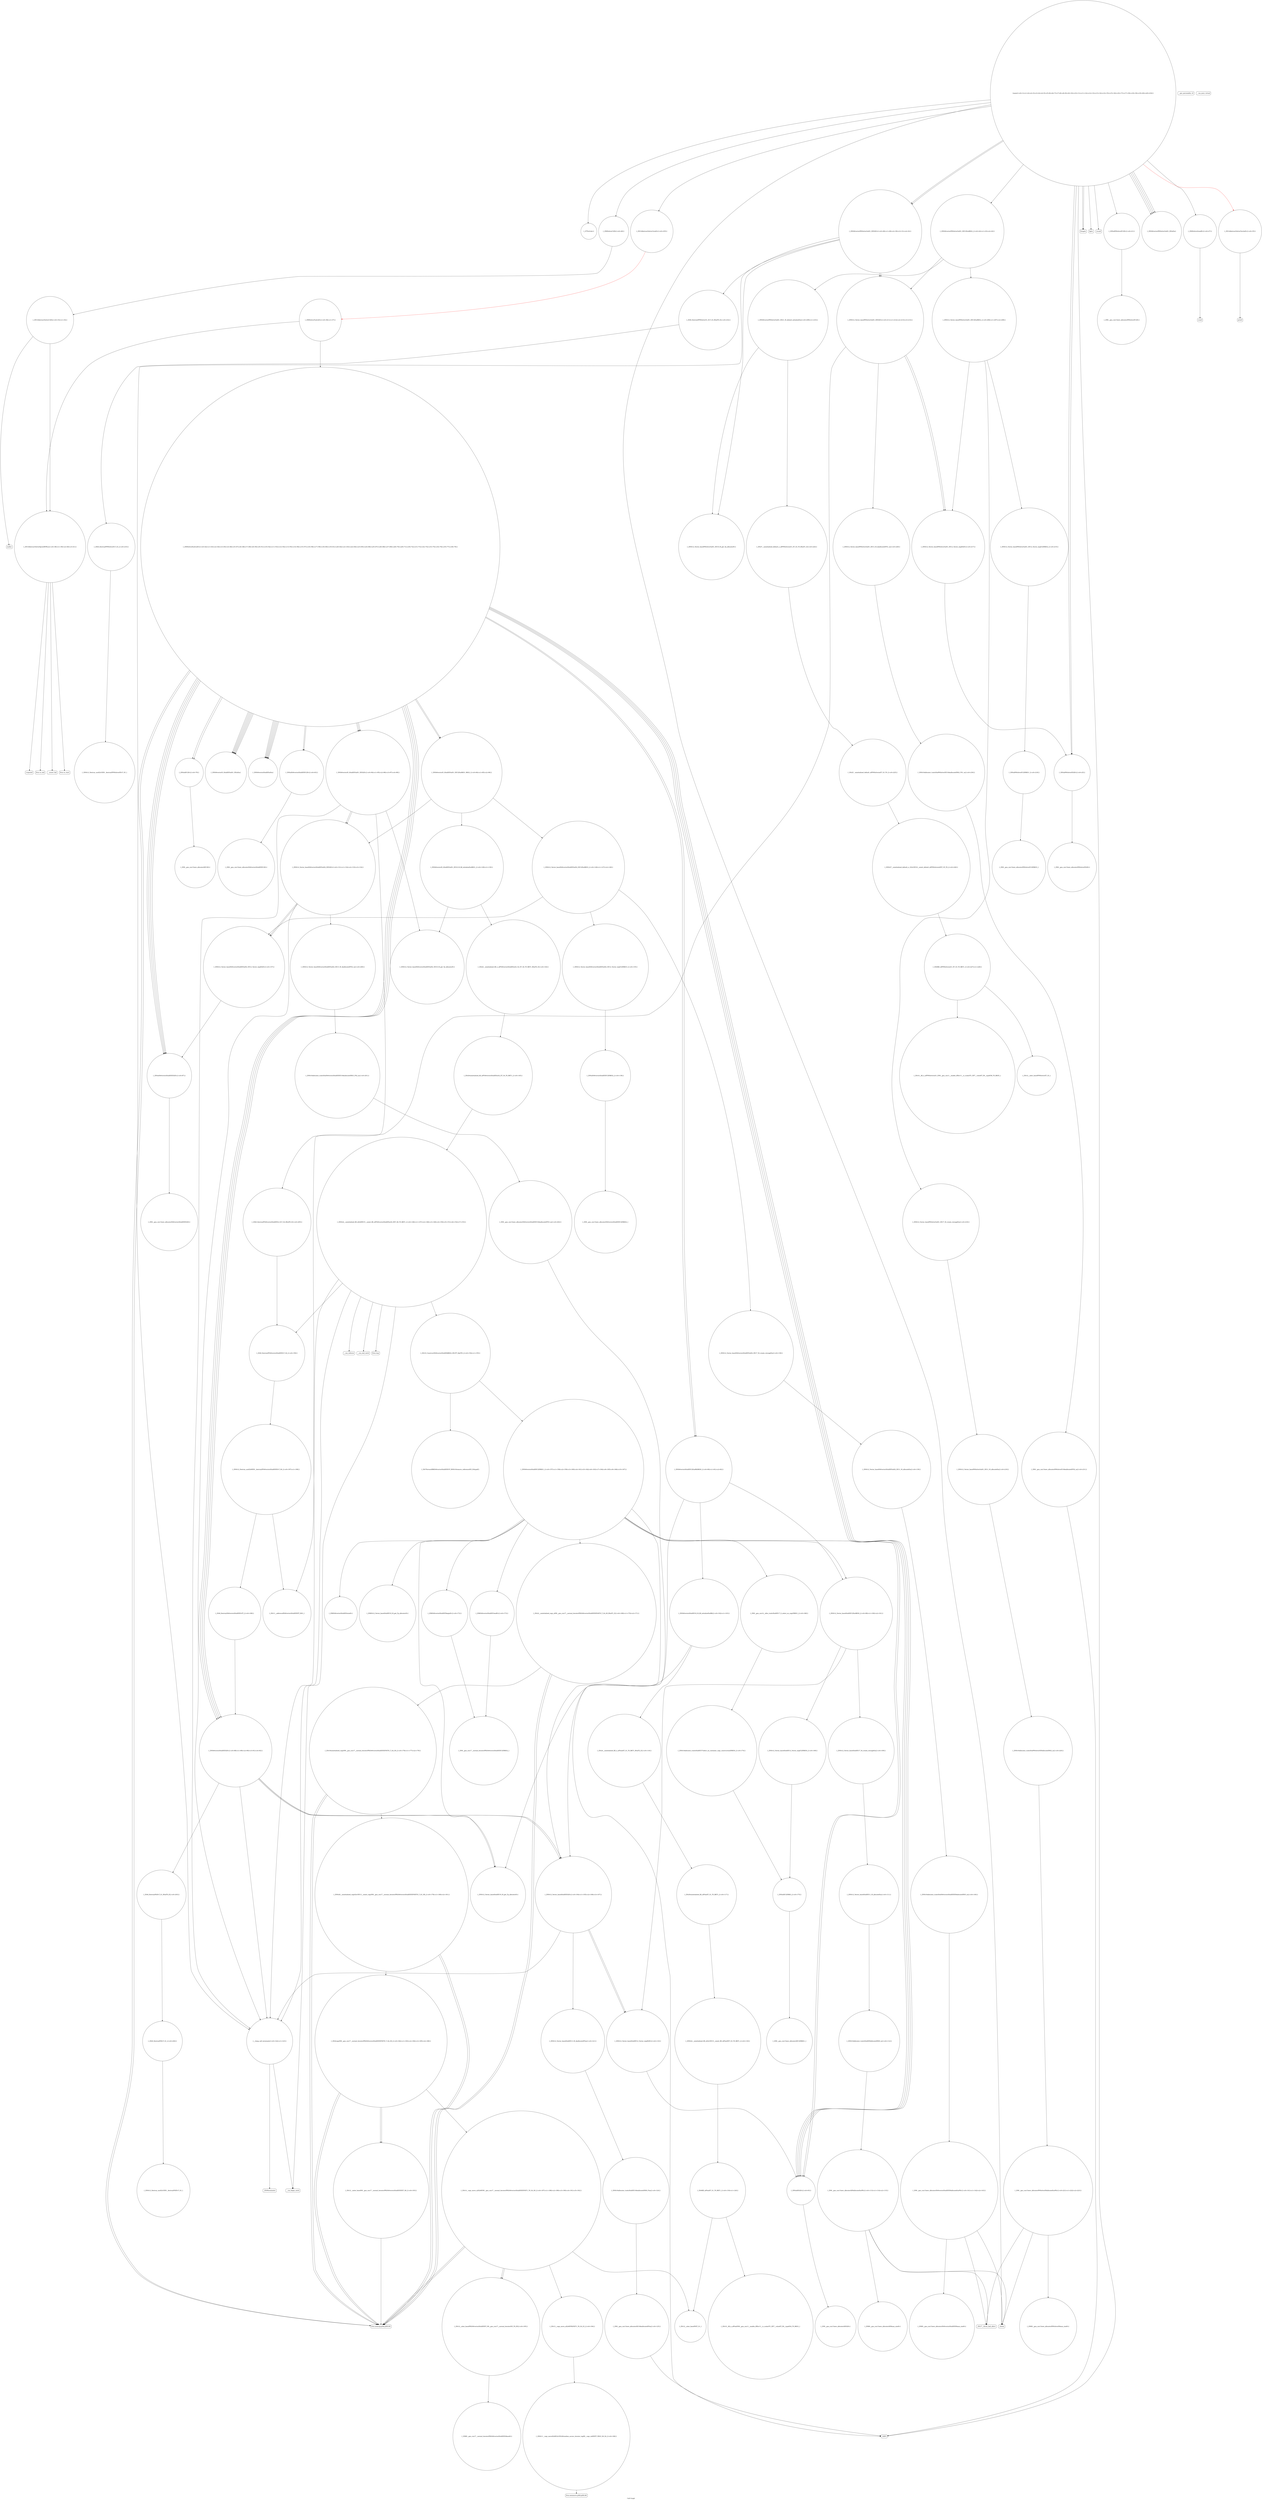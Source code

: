 digraph "Call Graph" {
	label="Call Graph";

	Node0x55dbd2512380 [shape=record,shape=circle,label="{_Z7PreCalcv}"];
	Node0x55dbd281e000 [shape=record,shape=circle,label="{_ZSt7forwardIRKSt6vectorIiSaIiEEEOT_RNSt16remove_referenceIS5_E4typeE}"];
	Node0x55dbd281a660 [shape=record,shape=Mrecord,label="{__gxx_personality_v0}"];
	Node0x55dbd281bb60 [shape=record,shape=circle,label="{_ZNKSt6vectorIiSaIiEE3endEv|{<s0>173}}"];
	Node0x55dbd281bb60:s0 -> Node0x55dbd281c1e0[color=black];
	Node0x55dbd281a9e0 [shape=record,shape=circle,label="{_ZN14AbstractSolver3runEv|{<s0>235}}"];
	Node0x55dbd281a9e0:s0 -> Node0x55dbd281abe0[color=red];
	Node0x55dbd281bee0 [shape=record,shape=circle,label="{_ZSt12__miter_baseIN9__gnu_cxx17__normal_iteratorIPKiSt6vectorIiSaIiEEEEET_S8_|{<s0>193}}"];
	Node0x55dbd281bee0:s0 -> Node0x55dbd281b0e0[color=black];
	Node0x55dbd281ad60 [shape=record,shape=Mrecord,label="{__cxa_pure_virtual}"];
	Node0x55dbd281c260 [shape=record,shape=circle,label="{_ZNSt12_Destroy_auxILb0EE9__destroyIPSt6vectorIiSaIiEEEEvT_S6_|{<s0>197|<s1>198}}"];
	Node0x55dbd281c260:s0 -> Node0x55dbd281dd80[color=black];
	Node0x55dbd281c260:s1 -> Node0x55dbd281c2e0[color=black];
	Node0x55dbd281b0e0 [shape=record,shape=Mrecord,label="{llvm.memcpy.p0i8.p0i8.i64}"];
	Node0x55dbd281c5e0 [shape=record,shape=circle,label="{_ZNSt12_Destroy_auxILb1EE9__destroyIPiEEvT_S3_}"];
	Node0x55dbd281b460 [shape=record,shape=circle,label="{_ZNSaIiED2Ev|{<s0>93}}"];
	Node0x55dbd281b460:s0 -> Node0x55dbd281cd00[color=black];
	Node0x55dbd281c960 [shape=record,shape=circle,label="{_ZNSt12_Vector_baseIP6SolverSaIS1_EED2Ev|{<s0>211|<s1>212|<s2>213|<s3>214}}"];
	Node0x55dbd281c960:s0 -> Node0x55dbd2820a20[color=black];
	Node0x55dbd281c960:s1 -> Node0x55dbd2820320[color=black];
	Node0x55dbd281c960:s2 -> Node0x55dbd2820320[color=black];
	Node0x55dbd281c960:s3 -> Node0x55dbd281d180[color=black];
	Node0x55dbd281b7e0 [shape=record,shape=circle,label="{_ZNSt12_Vector_baseIiSaIiEED2Ev|{<s0>104|<s1>105|<s2>106|<s3>107}}"];
	Node0x55dbd281b7e0:s0 -> Node0x55dbd281d100[color=black];
	Node0x55dbd281b7e0:s1 -> Node0x55dbd281b960[color=black];
	Node0x55dbd281b7e0:s2 -> Node0x55dbd281b960[color=black];
	Node0x55dbd281b7e0:s3 -> Node0x55dbd281d180[color=black];
	Node0x55dbd2820520 [shape=record,shape=circle,label="{_ZNSt16allocator_traitsISaIP6SolverEE8allocateERS2_m|{<s0>220}}"];
	Node0x55dbd2820520:s0 -> Node0x55dbd28205a0[color=black];
	Node0x55dbd281cb80 [shape=record,shape=circle,label="{_ZN9__gnu_cxx13new_allocatorIiE8allocateEmPKv|{<s0>113|<s1>114|<s2>115}}"];
	Node0x55dbd281cb80:s0 -> Node0x55dbd281cc00[color=black];
	Node0x55dbd281cb80:s1 -> Node0x55dbd281cc80[color=black];
	Node0x55dbd281cb80:s2 -> Node0x55dbd281a760[color=black];
	Node0x55dbd28208a0 [shape=record,shape=circle,label="{_ZSt6fill_nIPP6SolvermS1_ET_S3_T0_RKT1_|{<s0>227|<s1>228}}"];
	Node0x55dbd28208a0:s0 -> Node0x55dbd28209a0[color=black];
	Node0x55dbd28208a0:s1 -> Node0x55dbd2820920[color=black];
	Node0x55dbd281cf00 [shape=record,shape=circle,label="{_ZNSt22__uninitialized_fill_nILb1EE15__uninit_fill_nIPimiEET_S3_T0_RKT1_|{<s0>118}}"];
	Node0x55dbd281cf00:s0 -> Node0x55dbd281cf80[color=black];
	Node0x55dbd2820c20 [shape=record,shape=circle,label="{_ZSt8_DestroyIPP6SolverEvT_S3_|{<s0>233}}"];
	Node0x55dbd2820c20:s0 -> Node0x55dbd2820ca0[color=black];
	Node0x55dbd281d280 [shape=record,shape=Mrecord,label="{_ZSt9terminatev}"];
	Node0x55dbd281d600 [shape=record,shape=circle,label="{_ZNSt12_Vector_baseISt6vectorIiSaIiEESaIS2_EE12_Vector_implC2ERKS3_|{<s0>135}}"];
	Node0x55dbd281d600:s0 -> Node0x55dbd281d780[color=black];
	Node0x55dbd281d980 [shape=record,shape=circle,label="{_ZN9__gnu_cxx13new_allocatorISt6vectorIiSaIiEEE8allocateEmPKv|{<s0>141|<s1>142|<s2>143}}"];
	Node0x55dbd281d980:s0 -> Node0x55dbd281da00[color=black];
	Node0x55dbd281d980:s1 -> Node0x55dbd281cc80[color=black];
	Node0x55dbd281d980:s2 -> Node0x55dbd281a760[color=black];
	Node0x55dbd281dd00 [shape=record,shape=circle,label="{_ZSt10_ConstructISt6vectorIiSaIiEEJRKS2_EEvPT_DpOT0_|{<s0>154|<s1>155}}"];
	Node0x55dbd281dd00:s0 -> Node0x55dbd281e000[color=black];
	Node0x55dbd281dd00:s1 -> Node0x55dbd281e080[color=black];
	Node0x55dbd2512400 [shape=record,shape=circle,label="{main|{<s0>1|<s1>2|<s2>3|<s3>4|<s4>5|<s5>6|<s6>7|<s7>8|<s8>9|<s9>10|<s10>11|<s11>12|<s12>13|<s13>14|<s14>15|<s15>16|<s16>17|<s17>18|<s18>19|<s19>20|<s20>234}}"];
	Node0x55dbd2512400:s0 -> Node0x55dbd281a3e0[color=black];
	Node0x55dbd2512400:s1 -> Node0x55dbd281a3e0[color=black];
	Node0x55dbd2512400:s2 -> Node0x55dbd2512380[color=black];
	Node0x55dbd2512400:s3 -> Node0x55dbd281a460[color=black];
	Node0x55dbd2512400:s4 -> Node0x55dbd281a4e0[color=black];
	Node0x55dbd2512400:s5 -> Node0x55dbd281a560[color=black];
	Node0x55dbd2512400:s6 -> Node0x55dbd281a5e0[color=black];
	Node0x55dbd2512400:s7 -> Node0x55dbd281a6e0[color=black];
	Node0x55dbd2512400:s8 -> Node0x55dbd281a760[color=black];
	Node0x55dbd2512400:s9 -> Node0x55dbd281a7e0[color=black];
	Node0x55dbd2512400:s10 -> Node0x55dbd281a8e0[color=black];
	Node0x55dbd2512400:s11 -> Node0x55dbd281a8e0[color=black];
	Node0x55dbd2512400:s12 -> Node0x55dbd281a960[color=black];
	Node0x55dbd2512400:s13 -> Node0x55dbd281a6e0[color=black];
	Node0x55dbd2512400:s14 -> Node0x55dbd281a860[color=black];
	Node0x55dbd2512400:s15 -> Node0x55dbd281a8e0[color=black];
	Node0x55dbd2512400:s16 -> Node0x55dbd281a9e0[color=black];
	Node0x55dbd2512400:s17 -> Node0x55dbd281a8e0[color=black];
	Node0x55dbd2512400:s18 -> Node0x55dbd281aa60[color=black];
	Node0x55dbd2512400:s19 -> Node0x55dbd281aa60[color=black];
	Node0x55dbd2512400:s20 -> Node0x55dbd281ab60[color=red];
	Node0x55dbd281e080 [shape=record,shape=circle,label="{_ZNSt6vectorIiSaIiEEC2ERKS1_|{<s0>157|<s1>158|<s2>159|<s3>160|<s4>161|<s5>162|<s6>163|<s7>164|<s8>165|<s9>166|<s10>167}}"];
	Node0x55dbd281e080:s0 -> Node0x55dbd281e100[color=black];
	Node0x55dbd281e080:s1 -> Node0x55dbd281e200[color=black];
	Node0x55dbd281e080:s2 -> Node0x55dbd281e180[color=black];
	Node0x55dbd281e080:s3 -> Node0x55dbd281b6e0[color=black];
	Node0x55dbd281e080:s4 -> Node0x55dbd281b460[color=black];
	Node0x55dbd281e080:s5 -> Node0x55dbd281bae0[color=black];
	Node0x55dbd281e080:s6 -> Node0x55dbd281bb60[color=black];
	Node0x55dbd281e080:s7 -> Node0x55dbd281ce00[color=black];
	Node0x55dbd281e080:s8 -> Node0x55dbd281e280[color=black];
	Node0x55dbd281e080:s9 -> Node0x55dbd281b460[color=black];
	Node0x55dbd281e080:s10 -> Node0x55dbd281b7e0[color=black];
	Node0x55dbd281a6e0 [shape=record,shape=circle,label="{_ZNSaIP6SolverED2Ev|{<s0>25}}"];
	Node0x55dbd281a6e0:s0 -> Node0x55dbd281c7e0[color=black];
	Node0x55dbd281bbe0 [shape=record,shape=circle,label="{_ZNSt16allocator_traitsISaIiEE37select_on_container_copy_constructionERKS0_|{<s0>174}}"];
	Node0x55dbd281bbe0:s0 -> Node0x55dbd281bc60[color=black];
	Node0x55dbd281aa60 [shape=record,shape=circle,label="{_ZNSt6vectorIP6SolverSaIS1_EED2Ev|{<s0>28|<s1>29|<s2>30|<s3>31|<s4>32}}"];
	Node0x55dbd281aa60:s0 -> Node0x55dbd2820720[color=black];
	Node0x55dbd281aa60:s1 -> Node0x55dbd2820ba0[color=black];
	Node0x55dbd281aa60:s2 -> Node0x55dbd281c960[color=black];
	Node0x55dbd281aa60:s3 -> Node0x55dbd281c960[color=black];
	Node0x55dbd281aa60:s4 -> Node0x55dbd281d180[color=black];
	Node0x55dbd281bf60 [shape=record,shape=circle,label="{_ZSt13__copy_move_aILb0EPKiPiET1_T0_S4_S3_|{<s0>194}}"];
	Node0x55dbd281bf60:s0 -> Node0x55dbd281c060[color=black];
	Node0x55dbd281ade0 [shape=record,shape=Mrecord,label="{llvm.va_start}"];
	Node0x55dbd281c2e0 [shape=record,shape=circle,label="{_ZSt8_DestroyISt6vectorIiSaIiEEEvPT_|{<s0>199}}"];
	Node0x55dbd281c2e0:s0 -> Node0x55dbd281b3e0[color=black];
	Node0x55dbd281b160 [shape=record,shape=circle,label="{_ZNSaIiEC2Ev|{<s0>79}}"];
	Node0x55dbd281b160:s0 -> Node0x55dbd281b660[color=black];
	Node0x55dbd281c660 [shape=record,shape=circle,label="{_ZSt8_DestroyIPSt6vectorIiSaIiEES2_EvT_S4_RSaIT0_E|{<s0>205}}"];
	Node0x55dbd281c660:s0 -> Node0x55dbd281de00[color=black];
	Node0x55dbd281b4e0 [shape=record,shape=circle,label="{_ZNSt6vectorIS_IiSaIiEESaIS1_EEixEm}"];
	Node0x55dbd281c9e0 [shape=record,shape=circle,label="{_ZNSt12_Vector_baseIP6SolverSaIS1_EE12_Vector_implC2ERKS2_|{<s0>215}}"];
	Node0x55dbd281c9e0:s0 -> Node0x55dbd28203a0[color=black];
	Node0x55dbd281b860 [shape=record,shape=circle,label="{_ZNSt12_Vector_baseIiSaIiEE12_Vector_implC2ERKS0_|{<s0>108}}"];
	Node0x55dbd281b860:s0 -> Node0x55dbd281bc60[color=black];
	Node0x55dbd28205a0 [shape=record,shape=circle,label="{_ZN9__gnu_cxx13new_allocatorIP6SolverE8allocateEmPKv|{<s0>221|<s1>222|<s2>223}}"];
	Node0x55dbd28205a0:s0 -> Node0x55dbd2820620[color=black];
	Node0x55dbd28205a0:s1 -> Node0x55dbd281cc80[color=black];
	Node0x55dbd28205a0:s2 -> Node0x55dbd281a760[color=black];
	Node0x55dbd281cc00 [shape=record,shape=circle,label="{_ZNK9__gnu_cxx13new_allocatorIiE8max_sizeEv}"];
	Node0x55dbd2820920 [shape=record,shape=circle,label="{_ZSt10__fill_n_aIPP6SolvermS1_EN9__gnu_cxx11__enable_ifIXsr11__is_scalarIT1_EE7__valueET_E6__typeES6_T0_RKS5_}"];
	Node0x55dbd281cf80 [shape=record,shape=circle,label="{_ZSt6fill_nIPimiET_S1_T0_RKT1_|{<s0>119|<s1>120}}"];
	Node0x55dbd281cf80:s0 -> Node0x55dbd281d080[color=black];
	Node0x55dbd281cf80:s1 -> Node0x55dbd281d000[color=black];
	Node0x55dbd2820ca0 [shape=record,shape=circle,label="{_ZNSt12_Destroy_auxILb1EE9__destroyIPP6SolverEEvT_S5_}"];
	Node0x55dbd281d300 [shape=record,shape=circle,label="{_ZNSt16allocator_traitsISaIiEE10deallocateERS0_Pim|{<s0>124}}"];
	Node0x55dbd281d300:s0 -> Node0x55dbd281d380[color=black];
	Node0x55dbd281d680 [shape=record,shape=circle,label="{_ZNSt12_Vector_baseISt6vectorIiSaIiEESaIS2_EE17_M_create_storageEm|{<s0>136}}"];
	Node0x55dbd281d680:s0 -> Node0x55dbd281d880[color=black];
	Node0x55dbd281da00 [shape=record,shape=circle,label="{_ZNK9__gnu_cxx13new_allocatorISt6vectorIiSaIiEEE8max_sizeEv}"];
	Node0x55dbd281dd80 [shape=record,shape=circle,label="{_ZSt11__addressofISt6vectorIiSaIiEEEPT_RS3_}"];
	Node0x55dbd281a3e0 [shape=record,shape=Mrecord,label="{freopen}"];
	Node0x55dbd281e100 [shape=record,shape=circle,label="{_ZNKSt6vectorIiSaIiEE4sizeEv}"];
	Node0x55dbd281a760 [shape=record,shape=Mrecord,label="{_Znwm}"];
	Node0x55dbd281bc60 [shape=record,shape=circle,label="{_ZNSaIiEC2ERKS_|{<s0>175}}"];
	Node0x55dbd281bc60:s0 -> Node0x55dbd281b9e0[color=black];
	Node0x55dbd281aae0 [shape=record,shape=circle,label="{_ZN14AbstractSolverC2Ei|{<s0>33|<s1>34}}"];
	Node0x55dbd281aae0:s0 -> Node0x55dbd281ac60[color=black];
	Node0x55dbd281aae0:s1 -> Node0x55dbd281ace0[color=black];
	Node0x55dbd281bfe0 [shape=record,shape=circle,label="{_ZSt12__niter_baseIPKiSt6vectorIiSaIiEEET_N9__gnu_cxx17__normal_iteratorIS5_T0_EE|{<s0>195}}"];
	Node0x55dbd281bfe0:s0 -> Node0x55dbd281c160[color=black];
	Node0x55dbd281ae60 [shape=record,shape=Mrecord,label="{vsnprintf}"];
	Node0x55dbd281c360 [shape=record,shape=circle,label="{_ZNSt12_Vector_baseISt6vectorIiSaIiEESaIS2_EE13_M_deallocateEPS2_m|{<s0>200}}"];
	Node0x55dbd281c360:s0 -> Node0x55dbd281c3e0[color=black];
	Node0x55dbd281b1e0 [shape=record,shape=circle,label="{_ZNSt6vectorIiSaIiEEC2EmRKiRKS0_|{<s0>80|<s1>81|<s2>82}}"];
	Node0x55dbd281b1e0:s0 -> Node0x55dbd281b6e0[color=black];
	Node0x55dbd281b1e0:s1 -> Node0x55dbd281b760[color=black];
	Node0x55dbd281b1e0:s2 -> Node0x55dbd281b7e0[color=black];
	Node0x55dbd281c6e0 [shape=record,shape=Mrecord,label="{scanf}"];
	Node0x55dbd281b560 [shape=record,shape=circle,label="{_ZNSt6vectorIiSaIiEEixEm}"];
	Node0x55dbd281ca60 [shape=record,shape=circle,label="{_ZNSt12_Vector_baseIP6SolverSaIS1_EE17_M_create_storageEm|{<s0>216}}"];
	Node0x55dbd281ca60:s0 -> Node0x55dbd28204a0[color=black];
	Node0x55dbd281b8e0 [shape=record,shape=circle,label="{_ZNSt12_Vector_baseIiSaIiEE17_M_create_storageEm|{<s0>109}}"];
	Node0x55dbd281b8e0:s0 -> Node0x55dbd281ba60[color=black];
	Node0x55dbd2820620 [shape=record,shape=circle,label="{_ZNK9__gnu_cxx13new_allocatorIP6SolverE8max_sizeEv}"];
	Node0x55dbd281cc80 [shape=record,shape=Mrecord,label="{_ZSt17__throw_bad_allocv}"];
	Node0x55dbd28209a0 [shape=record,shape=circle,label="{_ZSt12__niter_baseIPP6SolverET_S3_}"];
	Node0x55dbd281d000 [shape=record,shape=circle,label="{_ZSt10__fill_n_aIPimiEN9__gnu_cxx11__enable_ifIXsr11__is_scalarIT1_EE7__valueET_E6__typeES4_T0_RKS3_}"];
	Node0x55dbd281d380 [shape=record,shape=circle,label="{_ZN9__gnu_cxx13new_allocatorIiE10deallocateEPim|{<s0>125}}"];
	Node0x55dbd281d380:s0 -> Node0x55dbd281a860[color=black];
	Node0x55dbd281d700 [shape=record,shape=circle,label="{_ZNSt12_Vector_baseISt6vectorIiSaIiEESaIS2_EE12_Vector_implD2Ev|{<s0>137}}"];
	Node0x55dbd281d700:s0 -> Node0x55dbd281b360[color=black];
	Node0x55dbd281da80 [shape=record,shape=circle,label="{_ZN9__gnu_cxx13new_allocatorISt6vectorIiSaIiEEED2Ev}"];
	Node0x55dbd281de00 [shape=record,shape=circle,label="{_ZSt8_DestroyIPSt6vectorIiSaIiEEEvT_S4_|{<s0>156}}"];
	Node0x55dbd281de00:s0 -> Node0x55dbd281c260[color=black];
	Node0x55dbd281a460 [shape=record,shape=Mrecord,label="{fgets}"];
	Node0x55dbd281e180 [shape=record,shape=circle,label="{_ZN9__gnu_cxx14__alloc_traitsISaIiEE17_S_select_on_copyERKS1_|{<s0>168}}"];
	Node0x55dbd281e180:s0 -> Node0x55dbd281bbe0[color=black];
	Node0x55dbd281a7e0 [shape=record,shape=circle,label="{_ZN6SolverC2Ei|{<s0>26}}"];
	Node0x55dbd281a7e0:s0 -> Node0x55dbd281aae0[color=black];
	Node0x55dbd281bce0 [shape=record,shape=circle,label="{_ZSt18uninitialized_copyIN9__gnu_cxx17__normal_iteratorIPKiSt6vectorIiSaIiEEEEPiET0_T_SA_S9_|{<s0>176|<s1>177|<s2>178}}"];
	Node0x55dbd281bce0:s0 -> Node0x55dbd281b0e0[color=black];
	Node0x55dbd281bce0:s1 -> Node0x55dbd281b0e0[color=black];
	Node0x55dbd281bce0:s2 -> Node0x55dbd281bd60[color=black];
	Node0x55dbd281ab60 [shape=record,shape=circle,label="{_ZN14AbstractSolver5writeEv|{<s0>35}}"];
	Node0x55dbd281ab60:s0 -> Node0x55dbd281afe0[color=black];
	Node0x55dbd281c060 [shape=record,shape=circle,label="{_ZNSt11__copy_moveILb0ELb1ESt26random_access_iterator_tagE8__copy_mIiEEPT_PKS3_S6_S4_|{<s0>196}}"];
	Node0x55dbd281c060:s0 -> Node0x55dbd281c0e0[color=black];
	Node0x55dbd281aee0 [shape=record,shape=Mrecord,label="{llvm.va_end}"];
	Node0x55dbd281c3e0 [shape=record,shape=circle,label="{_ZNSt16allocator_traitsISaISt6vectorIiSaIiEEEE10deallocateERS3_PS2_m|{<s0>201}}"];
	Node0x55dbd281c3e0:s0 -> Node0x55dbd281c460[color=black];
	Node0x55dbd281b260 [shape=record,shape=circle,label="{_ZNSaISt6vectorIiSaIiEEEC2Ev|{<s0>83}}"];
	Node0x55dbd281b260:s0 -> Node0x55dbd281d400[color=black];
	Node0x55dbd281c760 [shape=record,shape=circle,label="{_ZN9__gnu_cxx13new_allocatorIP6SolverEC2Ev}"];
	Node0x55dbd281b5e0 [shape=record,shape=circle,label="{_ZNSt6vectorIS_IiSaIiEESaIS1_EED2Ev|{<s0>94|<s1>95|<s2>96|<s3>97|<s4>98}}"];
	Node0x55dbd281b5e0:s0 -> Node0x55dbd281db80[color=black];
	Node0x55dbd281b5e0:s1 -> Node0x55dbd281c660[color=black];
	Node0x55dbd281b5e0:s2 -> Node0x55dbd281d580[color=black];
	Node0x55dbd281b5e0:s3 -> Node0x55dbd281d580[color=black];
	Node0x55dbd281b5e0:s4 -> Node0x55dbd281d180[color=black];
	Node0x55dbd2820320 [shape=record,shape=circle,label="{_ZNSt12_Vector_baseIP6SolverSaIS1_EE12_Vector_implD2Ev|{<s0>217}}"];
	Node0x55dbd2820320:s0 -> Node0x55dbd281a6e0[color=black];
	Node0x55dbd281b960 [shape=record,shape=circle,label="{_ZNSt12_Vector_baseIiSaIiEE12_Vector_implD2Ev|{<s0>110}}"];
	Node0x55dbd281b960:s0 -> Node0x55dbd281b460[color=black];
	Node0x55dbd28206a0 [shape=record,shape=circle,label="{_ZSt27__uninitialized_default_n_aIPP6SolvermS1_ET_S3_T0_RSaIT1_E|{<s0>224}}"];
	Node0x55dbd28206a0:s0 -> Node0x55dbd28207a0[color=black];
	Node0x55dbd281cd00 [shape=record,shape=circle,label="{_ZN9__gnu_cxx13new_allocatorIiED2Ev}"];
	Node0x55dbd2820a20 [shape=record,shape=circle,label="{_ZNSt12_Vector_baseIP6SolverSaIS1_EE13_M_deallocateEPS1_m|{<s0>229}}"];
	Node0x55dbd2820a20:s0 -> Node0x55dbd2820aa0[color=black];
	Node0x55dbd281d080 [shape=record,shape=circle,label="{_ZSt12__niter_baseIPiET_S1_}"];
	Node0x55dbd281d400 [shape=record,shape=circle,label="{_ZN9__gnu_cxx13new_allocatorISt6vectorIiSaIiEEEC2Ev}"];
	Node0x55dbd281d780 [shape=record,shape=circle,label="{_ZNSaISt6vectorIiSaIiEEEC2ERKS2_|{<s0>138}}"];
	Node0x55dbd281d780:s0 -> Node0x55dbd281d800[color=black];
	Node0x55dbd281db00 [shape=record,shape=circle,label="{_ZSt24__uninitialized_fill_n_aIPSt6vectorIiSaIiEEmS2_S2_ET_S4_T0_RKT1_RSaIT2_E|{<s0>144}}"];
	Node0x55dbd281db00:s0 -> Node0x55dbd281dc00[color=black];
	Node0x55dbd281de80 [shape=record,shape=Mrecord,label="{__cxa_rethrow}"];
	Node0x55dbd281a4e0 [shape=record,shape=Mrecord,label="{sscanf}"];
	Node0x55dbd281e200 [shape=record,shape=circle,label="{_ZNKSt12_Vector_baseIiSaIiEE19_M_get_Tp_allocatorEv}"];
	Node0x55dbd281a860 [shape=record,shape=Mrecord,label="{_ZdlPv}"];
	Node0x55dbd281bd60 [shape=record,shape=circle,label="{_ZNSt20__uninitialized_copyILb1EE13__uninit_copyIN9__gnu_cxx17__normal_iteratorIPKiSt6vectorIiSaIiEEEEPiEET0_T_SC_SB_|{<s0>179|<s1>180|<s2>181}}"];
	Node0x55dbd281bd60:s0 -> Node0x55dbd281b0e0[color=black];
	Node0x55dbd281bd60:s1 -> Node0x55dbd281b0e0[color=black];
	Node0x55dbd281bd60:s2 -> Node0x55dbd281bde0[color=black];
	Node0x55dbd281abe0 [shape=record,shape=circle,label="{_ZN6Solver5solveEv|{<s0>36|<s1>37}}"];
	Node0x55dbd281abe0:s0 -> Node0x55dbd281b060[color=black];
	Node0x55dbd281abe0:s1 -> Node0x55dbd281ace0[color=black];
	Node0x55dbd281c0e0 [shape=record,shape=Mrecord,label="{llvm.memmove.p0i8.p0i8.i64}"];
	Node0x55dbd281af60 [shape=record,shape=Mrecord,label="{__assert_fail}"];
	Node0x55dbd281c460 [shape=record,shape=circle,label="{_ZN9__gnu_cxx13new_allocatorISt6vectorIiSaIiEEE10deallocateEPS3_m|{<s0>202}}"];
	Node0x55dbd281c460:s0 -> Node0x55dbd281a860[color=black];
	Node0x55dbd281b2e0 [shape=record,shape=circle,label="{_ZNSt6vectorIS_IiSaIiEESaIS1_EEC2EmRKS1_RKS2_|{<s0>84|<s1>85|<s2>86}}"];
	Node0x55dbd281b2e0:s0 -> Node0x55dbd281d480[color=black];
	Node0x55dbd281b2e0:s1 -> Node0x55dbd281d500[color=black];
	Node0x55dbd281b2e0:s2 -> Node0x55dbd281d580[color=black];
	Node0x55dbd281c7e0 [shape=record,shape=circle,label="{_ZN9__gnu_cxx13new_allocatorIP6SolverED2Ev}"];
	Node0x55dbd281b660 [shape=record,shape=circle,label="{_ZN9__gnu_cxx13new_allocatorIiEC2Ev}"];
	Node0x55dbd28203a0 [shape=record,shape=circle,label="{_ZNSaIP6SolverEC2ERKS1_|{<s0>218}}"];
	Node0x55dbd28203a0:s0 -> Node0x55dbd2820420[color=black];
	Node0x55dbd281b9e0 [shape=record,shape=circle,label="{_ZN9__gnu_cxx13new_allocatorIiEC2ERKS1_}"];
	Node0x55dbd2820720 [shape=record,shape=circle,label="{_ZNSt12_Vector_baseIP6SolverSaIS1_EE19_M_get_Tp_allocatorEv}"];
	Node0x55dbd281cd80 [shape=record,shape=circle,label="{_ZSt24__uninitialized_fill_n_aIPimiiET_S1_T0_RKT1_RSaIT2_E|{<s0>116}}"];
	Node0x55dbd281cd80:s0 -> Node0x55dbd281ce80[color=black];
	Node0x55dbd2820aa0 [shape=record,shape=circle,label="{_ZNSt16allocator_traitsISaIP6SolverEE10deallocateERS2_PS1_m|{<s0>230}}"];
	Node0x55dbd2820aa0:s0 -> Node0x55dbd2820b20[color=black];
	Node0x55dbd281d100 [shape=record,shape=circle,label="{_ZNSt12_Vector_baseIiSaIiEE13_M_deallocateEPim|{<s0>121}}"];
	Node0x55dbd281d100:s0 -> Node0x55dbd281d300[color=black];
	Node0x55dbd281d480 [shape=record,shape=circle,label="{_ZNSt12_Vector_baseISt6vectorIiSaIiEESaIS2_EEC2EmRKS3_|{<s0>126|<s1>127|<s2>128}}"];
	Node0x55dbd281d480:s0 -> Node0x55dbd281d600[color=black];
	Node0x55dbd281d480:s1 -> Node0x55dbd281d680[color=black];
	Node0x55dbd281d480:s2 -> Node0x55dbd281d700[color=black];
	Node0x55dbd281d800 [shape=record,shape=circle,label="{_ZN9__gnu_cxx13new_allocatorISt6vectorIiSaIiEEEC2ERKS4_}"];
	Node0x55dbd281db80 [shape=record,shape=circle,label="{_ZNSt12_Vector_baseISt6vectorIiSaIiEESaIS2_EE19_M_get_Tp_allocatorEv}"];
	Node0x55dbd281df00 [shape=record,shape=Mrecord,label="{__cxa_end_catch}"];
	Node0x55dbd281a560 [shape=record,shape=circle,label="{_ZNSaIP6SolverEC2Ev|{<s0>21}}"];
	Node0x55dbd281a560:s0 -> Node0x55dbd281c760[color=black];
	Node0x55dbd281e280 [shape=record,shape=circle,label="{_ZSt22__uninitialized_copy_aIN9__gnu_cxx17__normal_iteratorIPKiSt6vectorIiSaIiEEEEPiiET0_T_SA_S9_RSaIT1_E|{<s0>169|<s1>170|<s2>171}}"];
	Node0x55dbd281e280:s0 -> Node0x55dbd281b0e0[color=black];
	Node0x55dbd281e280:s1 -> Node0x55dbd281b0e0[color=black];
	Node0x55dbd281e280:s2 -> Node0x55dbd281bce0[color=black];
	Node0x55dbd281a8e0 [shape=record,shape=circle,label="{_ZNSt6vectorIP6SolverSaIS1_EEixEm}"];
	Node0x55dbd281bde0 [shape=record,shape=circle,label="{_ZSt4copyIN9__gnu_cxx17__normal_iteratorIPKiSt6vectorIiSaIiEEEEPiET0_T_SA_S9_|{<s0>182|<s1>183|<s2>184|<s3>185|<s4>186}}"];
	Node0x55dbd281bde0:s0 -> Node0x55dbd281b0e0[color=black];
	Node0x55dbd281bde0:s1 -> Node0x55dbd281bee0[color=black];
	Node0x55dbd281bde0:s2 -> Node0x55dbd281b0e0[color=black];
	Node0x55dbd281bde0:s3 -> Node0x55dbd281bee0[color=black];
	Node0x55dbd281bde0:s4 -> Node0x55dbd281be60[color=black];
	Node0x55dbd281ac60 [shape=record,shape=Mrecord,label="{malloc}"];
	Node0x55dbd281c160 [shape=record,shape=circle,label="{_ZNK9__gnu_cxx17__normal_iteratorIPKiSt6vectorIiSaIiEEE4baseEv}"];
	Node0x55dbd281afe0 [shape=record,shape=Mrecord,label="{printf}"];
	Node0x55dbd281c4e0 [shape=record,shape=circle,label="{_ZSt8_DestroyIPiiEvT_S1_RSaIT0_E|{<s0>203}}"];
	Node0x55dbd281c4e0:s0 -> Node0x55dbd281c560[color=black];
	Node0x55dbd281b360 [shape=record,shape=circle,label="{_ZNSaISt6vectorIiSaIiEEED2Ev|{<s0>87}}"];
	Node0x55dbd281b360:s0 -> Node0x55dbd281da80[color=black];
	Node0x55dbd281c860 [shape=record,shape=circle,label="{_ZNSt12_Vector_baseIP6SolverSaIS1_EEC2EmRKS2_|{<s0>206|<s1>207|<s2>208}}"];
	Node0x55dbd281c860:s0 -> Node0x55dbd281c9e0[color=black];
	Node0x55dbd281c860:s1 -> Node0x55dbd281ca60[color=black];
	Node0x55dbd281c860:s2 -> Node0x55dbd2820320[color=black];
	Node0x55dbd281b6e0 [shape=record,shape=circle,label="{_ZNSt12_Vector_baseIiSaIiEEC2EmRKS0_|{<s0>99|<s1>100|<s2>101}}"];
	Node0x55dbd281b6e0:s0 -> Node0x55dbd281b860[color=black];
	Node0x55dbd281b6e0:s1 -> Node0x55dbd281b8e0[color=black];
	Node0x55dbd281b6e0:s2 -> Node0x55dbd281b960[color=black];
	Node0x55dbd2820420 [shape=record,shape=circle,label="{_ZN9__gnu_cxx13new_allocatorIP6SolverEC2ERKS3_}"];
	Node0x55dbd281ba60 [shape=record,shape=circle,label="{_ZNSt12_Vector_baseIiSaIiEE11_M_allocateEm|{<s0>111}}"];
	Node0x55dbd281ba60:s0 -> Node0x55dbd281cb00[color=black];
	Node0x55dbd28207a0 [shape=record,shape=circle,label="{_ZSt25__uninitialized_default_nIPP6SolvermET_S3_T0_|{<s0>225}}"];
	Node0x55dbd28207a0:s0 -> Node0x55dbd2820820[color=black];
	Node0x55dbd281ce00 [shape=record,shape=circle,label="{_ZNSt12_Vector_baseIiSaIiEE19_M_get_Tp_allocatorEv}"];
	Node0x55dbd2820b20 [shape=record,shape=circle,label="{_ZN9__gnu_cxx13new_allocatorIP6SolverE10deallocateEPS2_m|{<s0>231}}"];
	Node0x55dbd2820b20:s0 -> Node0x55dbd281a860[color=black];
	Node0x55dbd281d180 [shape=record,shape=circle,label="{__clang_call_terminate|{<s0>122|<s1>123}}"];
	Node0x55dbd281d180:s0 -> Node0x55dbd281d200[color=black];
	Node0x55dbd281d180:s1 -> Node0x55dbd281d280[color=black];
	Node0x55dbd281d500 [shape=record,shape=circle,label="{_ZNSt6vectorIS_IiSaIiEESaIS1_EE18_M_fill_initializeEmRKS1_|{<s0>129|<s1>130}}"];
	Node0x55dbd281d500:s0 -> Node0x55dbd281db80[color=black];
	Node0x55dbd281d500:s1 -> Node0x55dbd281db00[color=black];
	Node0x55dbd281d880 [shape=record,shape=circle,label="{_ZNSt12_Vector_baseISt6vectorIiSaIiEESaIS2_EE11_M_allocateEm|{<s0>139}}"];
	Node0x55dbd281d880:s0 -> Node0x55dbd281d900[color=black];
	Node0x55dbd281dc00 [shape=record,shape=circle,label="{_ZSt20uninitialized_fill_nIPSt6vectorIiSaIiEEmS2_ET_S4_T0_RKT1_|{<s0>145}}"];
	Node0x55dbd281dc00:s0 -> Node0x55dbd281dc80[color=black];
	Node0x55dbd281df80 [shape=record,shape=Mrecord,label="{llvm.trap}"];
	Node0x55dbd281a5e0 [shape=record,shape=circle,label="{_ZNSt6vectorIP6SolverSaIS1_EEC2EmRKS2_|{<s0>22|<s1>23|<s2>24}}"];
	Node0x55dbd281a5e0:s0 -> Node0x55dbd281c860[color=black];
	Node0x55dbd281a5e0:s1 -> Node0x55dbd281c8e0[color=black];
	Node0x55dbd281a5e0:s2 -> Node0x55dbd281c960[color=black];
	Node0x55dbd281bae0 [shape=record,shape=circle,label="{_ZNKSt6vectorIiSaIiEE5beginEv|{<s0>172}}"];
	Node0x55dbd281bae0:s0 -> Node0x55dbd281c1e0[color=black];
	Node0x55dbd281a960 [shape=record,shape=circle,label="{_ZN6Solver4readEv|{<s0>27}}"];
	Node0x55dbd281a960:s0 -> Node0x55dbd281c6e0[color=black];
	Node0x55dbd281be60 [shape=record,shape=circle,label="{_ZSt14__copy_move_a2ILb0EN9__gnu_cxx17__normal_iteratorIPKiSt6vectorIiSaIiEEEEPiET1_T0_SA_S9_|{<s0>187|<s1>188|<s2>189|<s3>190|<s4>191|<s5>192}}"];
	Node0x55dbd281be60:s0 -> Node0x55dbd281b0e0[color=black];
	Node0x55dbd281be60:s1 -> Node0x55dbd281bfe0[color=black];
	Node0x55dbd281be60:s2 -> Node0x55dbd281b0e0[color=black];
	Node0x55dbd281be60:s3 -> Node0x55dbd281bfe0[color=black];
	Node0x55dbd281be60:s4 -> Node0x55dbd281d080[color=black];
	Node0x55dbd281be60:s5 -> Node0x55dbd281bf60[color=black];
	Node0x55dbd281ace0 [shape=record,shape=circle,label="{_ZN14AbstractSolver6printfEPKcz|{<s0>38|<s1>39|<s2>40|<s3>41}}"];
	Node0x55dbd281ace0:s0 -> Node0x55dbd281ade0[color=black];
	Node0x55dbd281ace0:s1 -> Node0x55dbd281ae60[color=black];
	Node0x55dbd281ace0:s2 -> Node0x55dbd281aee0[color=black];
	Node0x55dbd281ace0:s3 -> Node0x55dbd281af60[color=black];
	Node0x55dbd281c1e0 [shape=record,shape=circle,label="{_ZN9__gnu_cxx17__normal_iteratorIPKiSt6vectorIiSaIiEEEC2ERKS2_}"];
	Node0x55dbd281b060 [shape=record,shape=circle,label="{_ZN6Solver6solve2Ev|{<s0>42|<s1>43|<s2>44|<s3>45|<s4>46|<s5>47|<s6>48|<s7>49|<s8>50|<s9>51|<s10>52|<s11>53|<s12>54|<s13>55|<s14>56|<s15>57|<s16>58|<s17>59|<s18>60|<s19>61|<s20>62|<s21>63|<s22>64|<s23>65|<s24>66|<s25>67|<s26>68|<s27>69|<s28>70|<s29>71|<s30>72|<s31>73|<s32>74|<s33>75|<s34>76|<s35>77|<s36>78}}"];
	Node0x55dbd281b060:s0 -> Node0x55dbd281b0e0[color=black];
	Node0x55dbd281b060:s1 -> Node0x55dbd281b0e0[color=black];
	Node0x55dbd281b060:s2 -> Node0x55dbd281b160[color=black];
	Node0x55dbd281b060:s3 -> Node0x55dbd281b1e0[color=black];
	Node0x55dbd281b060:s4 -> Node0x55dbd281b260[color=black];
	Node0x55dbd281b060:s5 -> Node0x55dbd281b2e0[color=black];
	Node0x55dbd281b060:s6 -> Node0x55dbd281b360[color=black];
	Node0x55dbd281b060:s7 -> Node0x55dbd281b3e0[color=black];
	Node0x55dbd281b060:s8 -> Node0x55dbd281b460[color=black];
	Node0x55dbd281b060:s9 -> Node0x55dbd281b4e0[color=black];
	Node0x55dbd281b060:s10 -> Node0x55dbd281b560[color=black];
	Node0x55dbd281b060:s11 -> Node0x55dbd281b360[color=black];
	Node0x55dbd281b060:s12 -> Node0x55dbd281b3e0[color=black];
	Node0x55dbd281b060:s13 -> Node0x55dbd281b460[color=black];
	Node0x55dbd281b060:s14 -> Node0x55dbd281b160[color=black];
	Node0x55dbd281b060:s15 -> Node0x55dbd281b1e0[color=black];
	Node0x55dbd281b060:s16 -> Node0x55dbd281b260[color=black];
	Node0x55dbd281b060:s17 -> Node0x55dbd281b2e0[color=black];
	Node0x55dbd281b060:s18 -> Node0x55dbd281b360[color=black];
	Node0x55dbd281b060:s19 -> Node0x55dbd281b3e0[color=black];
	Node0x55dbd281b060:s20 -> Node0x55dbd281b460[color=black];
	Node0x55dbd281b060:s21 -> Node0x55dbd281b4e0[color=black];
	Node0x55dbd281b060:s22 -> Node0x55dbd281b560[color=black];
	Node0x55dbd281b060:s23 -> Node0x55dbd281b4e0[color=black];
	Node0x55dbd281b060:s24 -> Node0x55dbd281b560[color=black];
	Node0x55dbd281b060:s25 -> Node0x55dbd281b360[color=black];
	Node0x55dbd281b060:s26 -> Node0x55dbd281b3e0[color=black];
	Node0x55dbd281b060:s27 -> Node0x55dbd281b460[color=black];
	Node0x55dbd281b060:s28 -> Node0x55dbd281b5e0[color=black];
	Node0x55dbd281b060:s29 -> Node0x55dbd281b4e0[color=black];
	Node0x55dbd281b060:s30 -> Node0x55dbd281b560[color=black];
	Node0x55dbd281b060:s31 -> Node0x55dbd281b4e0[color=black];
	Node0x55dbd281b060:s32 -> Node0x55dbd281b560[color=black];
	Node0x55dbd281b060:s33 -> Node0x55dbd281b4e0[color=black];
	Node0x55dbd281b060:s34 -> Node0x55dbd281b560[color=black];
	Node0x55dbd281b060:s35 -> Node0x55dbd281b5e0[color=black];
	Node0x55dbd281b060:s36 -> Node0x55dbd281b5e0[color=black];
	Node0x55dbd281c560 [shape=record,shape=circle,label="{_ZSt8_DestroyIPiEvT_S1_|{<s0>204}}"];
	Node0x55dbd281c560:s0 -> Node0x55dbd281c5e0[color=black];
	Node0x55dbd281b3e0 [shape=record,shape=circle,label="{_ZNSt6vectorIiSaIiEED2Ev|{<s0>88|<s1>89|<s2>90|<s3>91|<s4>92}}"];
	Node0x55dbd281b3e0:s0 -> Node0x55dbd281ce00[color=black];
	Node0x55dbd281b3e0:s1 -> Node0x55dbd281c4e0[color=black];
	Node0x55dbd281b3e0:s2 -> Node0x55dbd281b7e0[color=black];
	Node0x55dbd281b3e0:s3 -> Node0x55dbd281b7e0[color=black];
	Node0x55dbd281b3e0:s4 -> Node0x55dbd281d180[color=black];
	Node0x55dbd281c8e0 [shape=record,shape=circle,label="{_ZNSt6vectorIP6SolverSaIS1_EE21_M_default_initializeEm|{<s0>209|<s1>210}}"];
	Node0x55dbd281c8e0:s0 -> Node0x55dbd2820720[color=black];
	Node0x55dbd281c8e0:s1 -> Node0x55dbd28206a0[color=black];
	Node0x55dbd281b760 [shape=record,shape=circle,label="{_ZNSt6vectorIiSaIiEE18_M_fill_initializeEmRKi|{<s0>102|<s1>103}}"];
	Node0x55dbd281b760:s0 -> Node0x55dbd281ce00[color=black];
	Node0x55dbd281b760:s1 -> Node0x55dbd281cd80[color=black];
	Node0x55dbd28204a0 [shape=record,shape=circle,label="{_ZNSt12_Vector_baseIP6SolverSaIS1_EE11_M_allocateEm|{<s0>219}}"];
	Node0x55dbd28204a0:s0 -> Node0x55dbd2820520[color=black];
	Node0x55dbd281cb00 [shape=record,shape=circle,label="{_ZNSt16allocator_traitsISaIiEE8allocateERS0_m|{<s0>112}}"];
	Node0x55dbd281cb00:s0 -> Node0x55dbd281cb80[color=black];
	Node0x55dbd2820820 [shape=record,shape=circle,label="{_ZNSt27__uninitialized_default_n_1ILb1EE18__uninit_default_nIPP6SolvermEET_S5_T0_|{<s0>226}}"];
	Node0x55dbd2820820:s0 -> Node0x55dbd28208a0[color=black];
	Node0x55dbd281ce80 [shape=record,shape=circle,label="{_ZSt20uninitialized_fill_nIPimiET_S1_T0_RKT1_|{<s0>117}}"];
	Node0x55dbd281ce80:s0 -> Node0x55dbd281cf00[color=black];
	Node0x55dbd2820ba0 [shape=record,shape=circle,label="{_ZSt8_DestroyIPP6SolverS1_EvT_S3_RSaIT0_E|{<s0>232}}"];
	Node0x55dbd2820ba0:s0 -> Node0x55dbd2820c20[color=black];
	Node0x55dbd281d200 [shape=record,shape=Mrecord,label="{__cxa_begin_catch}"];
	Node0x55dbd281d580 [shape=record,shape=circle,label="{_ZNSt12_Vector_baseISt6vectorIiSaIiEESaIS2_EED2Ev|{<s0>131|<s1>132|<s2>133|<s3>134}}"];
	Node0x55dbd281d580:s0 -> Node0x55dbd281c360[color=black];
	Node0x55dbd281d580:s1 -> Node0x55dbd281d700[color=black];
	Node0x55dbd281d580:s2 -> Node0x55dbd281d700[color=black];
	Node0x55dbd281d580:s3 -> Node0x55dbd281d180[color=black];
	Node0x55dbd281d900 [shape=record,shape=circle,label="{_ZNSt16allocator_traitsISaISt6vectorIiSaIiEEEE8allocateERS3_m|{<s0>140}}"];
	Node0x55dbd281d900:s0 -> Node0x55dbd281d980[color=black];
	Node0x55dbd281dc80 [shape=record,shape=circle,label="{_ZNSt22__uninitialized_fill_nILb0EE15__uninit_fill_nIPSt6vectorIiSaIiEEmS4_EET_S6_T0_RKT1_|{<s0>146|<s1>147|<s2>148|<s3>149|<s4>150|<s5>151|<s6>152|<s7>153}}"];
	Node0x55dbd281dc80:s0 -> Node0x55dbd281dd80[color=black];
	Node0x55dbd281dc80:s1 -> Node0x55dbd281dd00[color=black];
	Node0x55dbd281dc80:s2 -> Node0x55dbd281d200[color=black];
	Node0x55dbd281dc80:s3 -> Node0x55dbd281de00[color=black];
	Node0x55dbd281dc80:s4 -> Node0x55dbd281de80[color=black];
	Node0x55dbd281dc80:s5 -> Node0x55dbd281df00[color=black];
	Node0x55dbd281dc80:s6 -> Node0x55dbd281df80[color=black];
	Node0x55dbd281dc80:s7 -> Node0x55dbd281d180[color=black];
}
